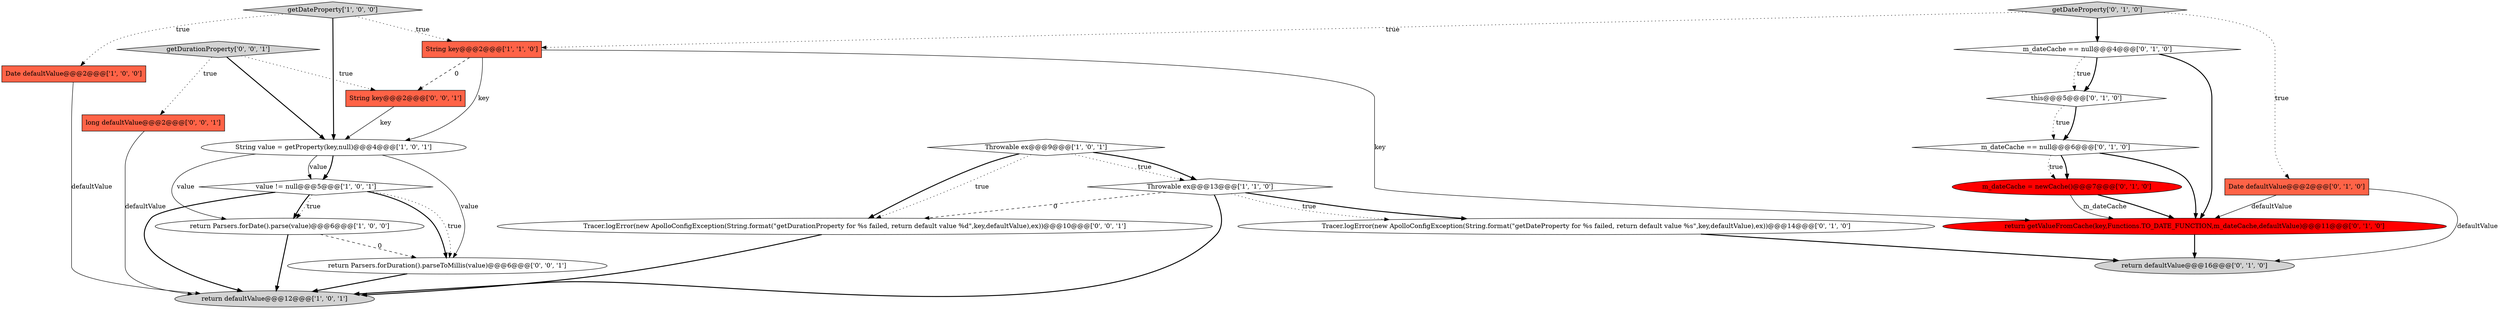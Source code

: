 digraph {
19 [style = filled, label = "getDurationProperty['0', '0', '1']", fillcolor = lightgray, shape = diamond image = "AAA0AAABBB3BBB"];
4 [style = filled, label = "String key@@@2@@@['1', '1', '0']", fillcolor = tomato, shape = box image = "AAA0AAABBB1BBB"];
3 [style = filled, label = "value != null@@@5@@@['1', '0', '1']", fillcolor = white, shape = diamond image = "AAA0AAABBB1BBB"];
20 [style = filled, label = "return Parsers.forDuration().parseToMillis(value)@@@6@@@['0', '0', '1']", fillcolor = white, shape = ellipse image = "AAA0AAABBB3BBB"];
22 [style = filled, label = "String key@@@2@@@['0', '0', '1']", fillcolor = tomato, shape = box image = "AAA0AAABBB3BBB"];
9 [style = filled, label = "Date defaultValue@@@2@@@['0', '1', '0']", fillcolor = tomato, shape = box image = "AAA0AAABBB2BBB"];
1 [style = filled, label = "return defaultValue@@@12@@@['1', '0', '1']", fillcolor = lightgray, shape = ellipse image = "AAA0AAABBB1BBB"];
0 [style = filled, label = "return Parsers.forDate().parse(value)@@@6@@@['1', '0', '0']", fillcolor = white, shape = ellipse image = "AAA0AAABBB1BBB"];
10 [style = filled, label = "m_dateCache == null@@@4@@@['0', '1', '0']", fillcolor = white, shape = diamond image = "AAA0AAABBB2BBB"];
17 [style = filled, label = "Tracer.logError(new ApolloConfigException(String.format(\"getDateProperty for %s failed, return default value %s\",key,defaultValue),ex))@@@14@@@['0', '1', '0']", fillcolor = white, shape = ellipse image = "AAA0AAABBB2BBB"];
6 [style = filled, label = "getDateProperty['1', '0', '0']", fillcolor = lightgray, shape = diamond image = "AAA0AAABBB1BBB"];
11 [style = filled, label = "this@@@5@@@['0', '1', '0']", fillcolor = white, shape = diamond image = "AAA0AAABBB2BBB"];
18 [style = filled, label = "Tracer.logError(new ApolloConfigException(String.format(\"getDurationProperty for %s failed, return default value %d\",key,defaultValue),ex))@@@10@@@['0', '0', '1']", fillcolor = white, shape = ellipse image = "AAA0AAABBB3BBB"];
2 [style = filled, label = "Date defaultValue@@@2@@@['1', '0', '0']", fillcolor = tomato, shape = box image = "AAA0AAABBB1BBB"];
14 [style = filled, label = "getDateProperty['0', '1', '0']", fillcolor = lightgray, shape = diamond image = "AAA0AAABBB2BBB"];
16 [style = filled, label = "m_dateCache = newCache()@@@7@@@['0', '1', '0']", fillcolor = red, shape = ellipse image = "AAA1AAABBB2BBB"];
15 [style = filled, label = "return defaultValue@@@16@@@['0', '1', '0']", fillcolor = lightgray, shape = ellipse image = "AAA0AAABBB2BBB"];
21 [style = filled, label = "long defaultValue@@@2@@@['0', '0', '1']", fillcolor = tomato, shape = box image = "AAA0AAABBB3BBB"];
5 [style = filled, label = "String value = getProperty(key,null)@@@4@@@['1', '0', '1']", fillcolor = white, shape = ellipse image = "AAA0AAABBB1BBB"];
8 [style = filled, label = "Throwable ex@@@9@@@['1', '0', '1']", fillcolor = white, shape = diamond image = "AAA0AAABBB1BBB"];
7 [style = filled, label = "Throwable ex@@@13@@@['1', '1', '0']", fillcolor = white, shape = diamond image = "AAA0AAABBB1BBB"];
13 [style = filled, label = "return getValueFromCache(key,Functions.TO_DATE_FUNCTION,m_dateCache,defaultValue)@@@11@@@['0', '1', '0']", fillcolor = red, shape = ellipse image = "AAA1AAABBB2BBB"];
12 [style = filled, label = "m_dateCache == null@@@6@@@['0', '1', '0']", fillcolor = white, shape = diamond image = "AAA0AAABBB2BBB"];
5->3 [style = bold, label=""];
16->13 [style = bold, label=""];
9->13 [style = solid, label="defaultValue"];
7->1 [style = bold, label=""];
7->17 [style = bold, label=""];
5->3 [style = solid, label="value"];
7->18 [style = dashed, label="0"];
3->1 [style = bold, label=""];
4->5 [style = solid, label="key"];
8->18 [style = bold, label=""];
11->12 [style = dotted, label="true"];
14->10 [style = bold, label=""];
8->7 [style = dotted, label="true"];
11->12 [style = bold, label=""];
12->16 [style = bold, label=""];
19->21 [style = dotted, label="true"];
5->0 [style = solid, label="value"];
20->1 [style = bold, label=""];
4->22 [style = dashed, label="0"];
0->20 [style = dashed, label="0"];
5->20 [style = solid, label="value"];
3->0 [style = bold, label=""];
8->7 [style = bold, label=""];
19->5 [style = bold, label=""];
12->13 [style = bold, label=""];
4->13 [style = solid, label="key"];
6->5 [style = bold, label=""];
3->20 [style = bold, label=""];
16->13 [style = solid, label="m_dateCache"];
6->2 [style = dotted, label="true"];
22->5 [style = solid, label="key"];
6->4 [style = dotted, label="true"];
10->13 [style = bold, label=""];
18->1 [style = bold, label=""];
10->11 [style = dotted, label="true"];
12->16 [style = dotted, label="true"];
21->1 [style = solid, label="defaultValue"];
0->1 [style = bold, label=""];
19->22 [style = dotted, label="true"];
17->15 [style = bold, label=""];
3->0 [style = dotted, label="true"];
8->18 [style = dotted, label="true"];
9->15 [style = solid, label="defaultValue"];
13->15 [style = bold, label=""];
14->9 [style = dotted, label="true"];
14->4 [style = dotted, label="true"];
7->17 [style = dotted, label="true"];
2->1 [style = solid, label="defaultValue"];
3->20 [style = dotted, label="true"];
10->11 [style = bold, label=""];
}
